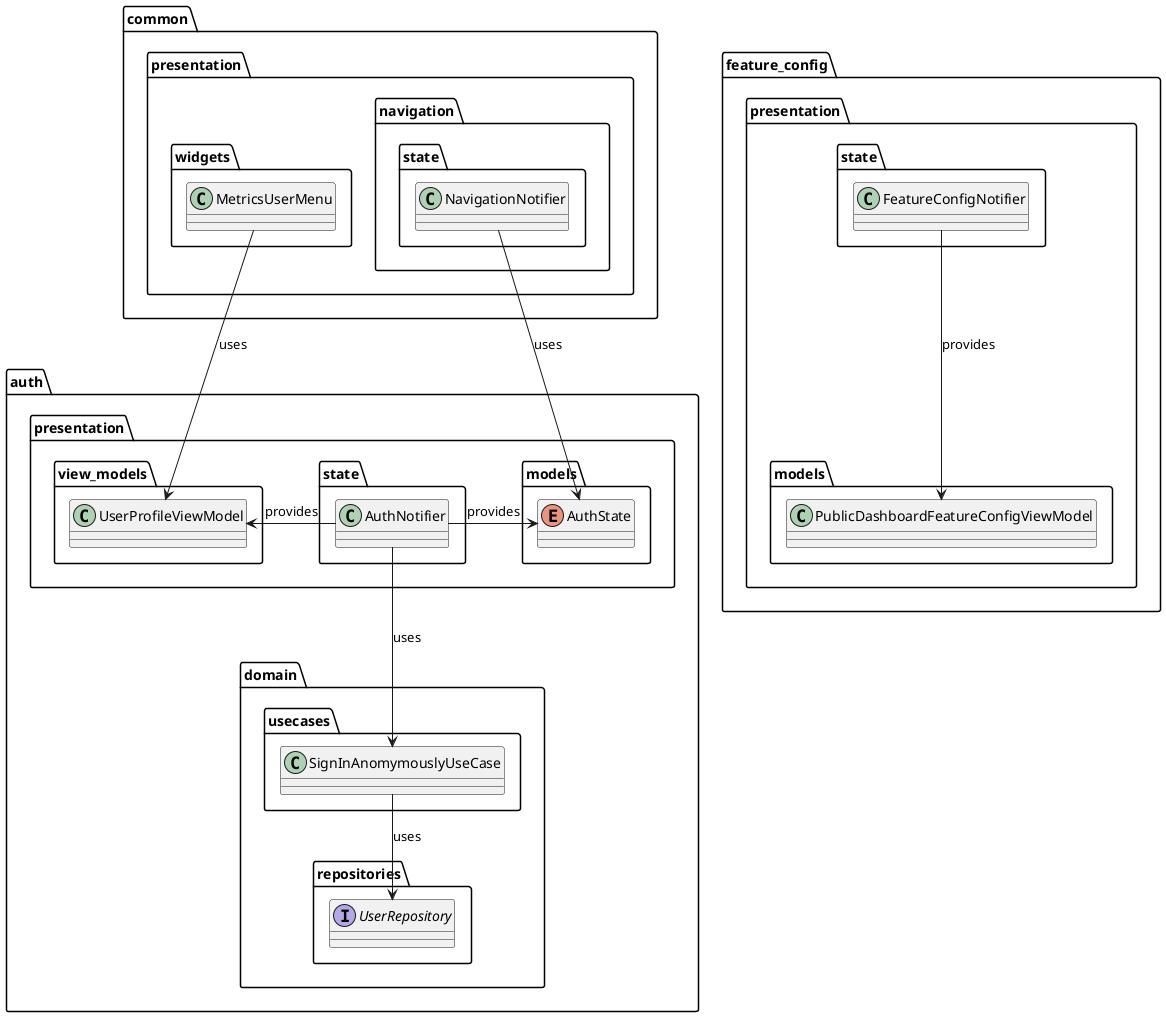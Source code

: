 @startuml public_dashboard_architecture_class

package feature_config.presentation {
    package models {
        class PublicDashboardFeatureConfigViewModel {}
    }

    package state {
        class FeatureConfigNotifier {}
    }
}

package auth {
    package domain {
        package usecases {
            class SignInAnomymouslyUseCase {}
        }

        package repositories {
            interface UserRepository {}
        }
    }

    package presentation as auth.presentation {
        package models as auth.presentation.models {
            enum AuthState {}
        }


        package state as auth.presentation.state {
            class AuthNotifier {}
        }

        package view_models as auth.presentation.view_models {
            class UserProfileViewModel {}
        }
    }
}

package common.presentation {
    package widgets as common.presentation.widgets {
        class MetricsUserMenu {}
    }

    package navigation.state {
        class NavigationNotifier {}
    }
}


FeatureConfigNotifier --> PublicDashboardFeatureConfigViewModel : provides

AuthNotifier -left-> UserProfileViewModel : provides
AuthNotifier --> SignInAnomymouslyUseCase : uses
AuthNotifier -right-> AuthState : provides

SignInAnomymouslyUseCase --> UserRepository : uses

MetricsUserMenu --> UserProfileViewModel : uses
NavigationNotifier --> AuthState : uses

@enduml
